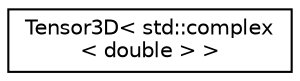 digraph "Graphical Class Hierarchy"
{
 // LATEX_PDF_SIZE
  edge [fontname="Helvetica",fontsize="10",labelfontname="Helvetica",labelfontsize="10"];
  node [fontname="Helvetica",fontsize="10",shape=record];
  rankdir="LR";
  Node0 [label="Tensor3D\< std::complex\l\< double \> \>",height=0.2,width=0.4,color="black", fillcolor="white", style="filled",URL="$classTensor3D.html",tooltip=" "];
}
